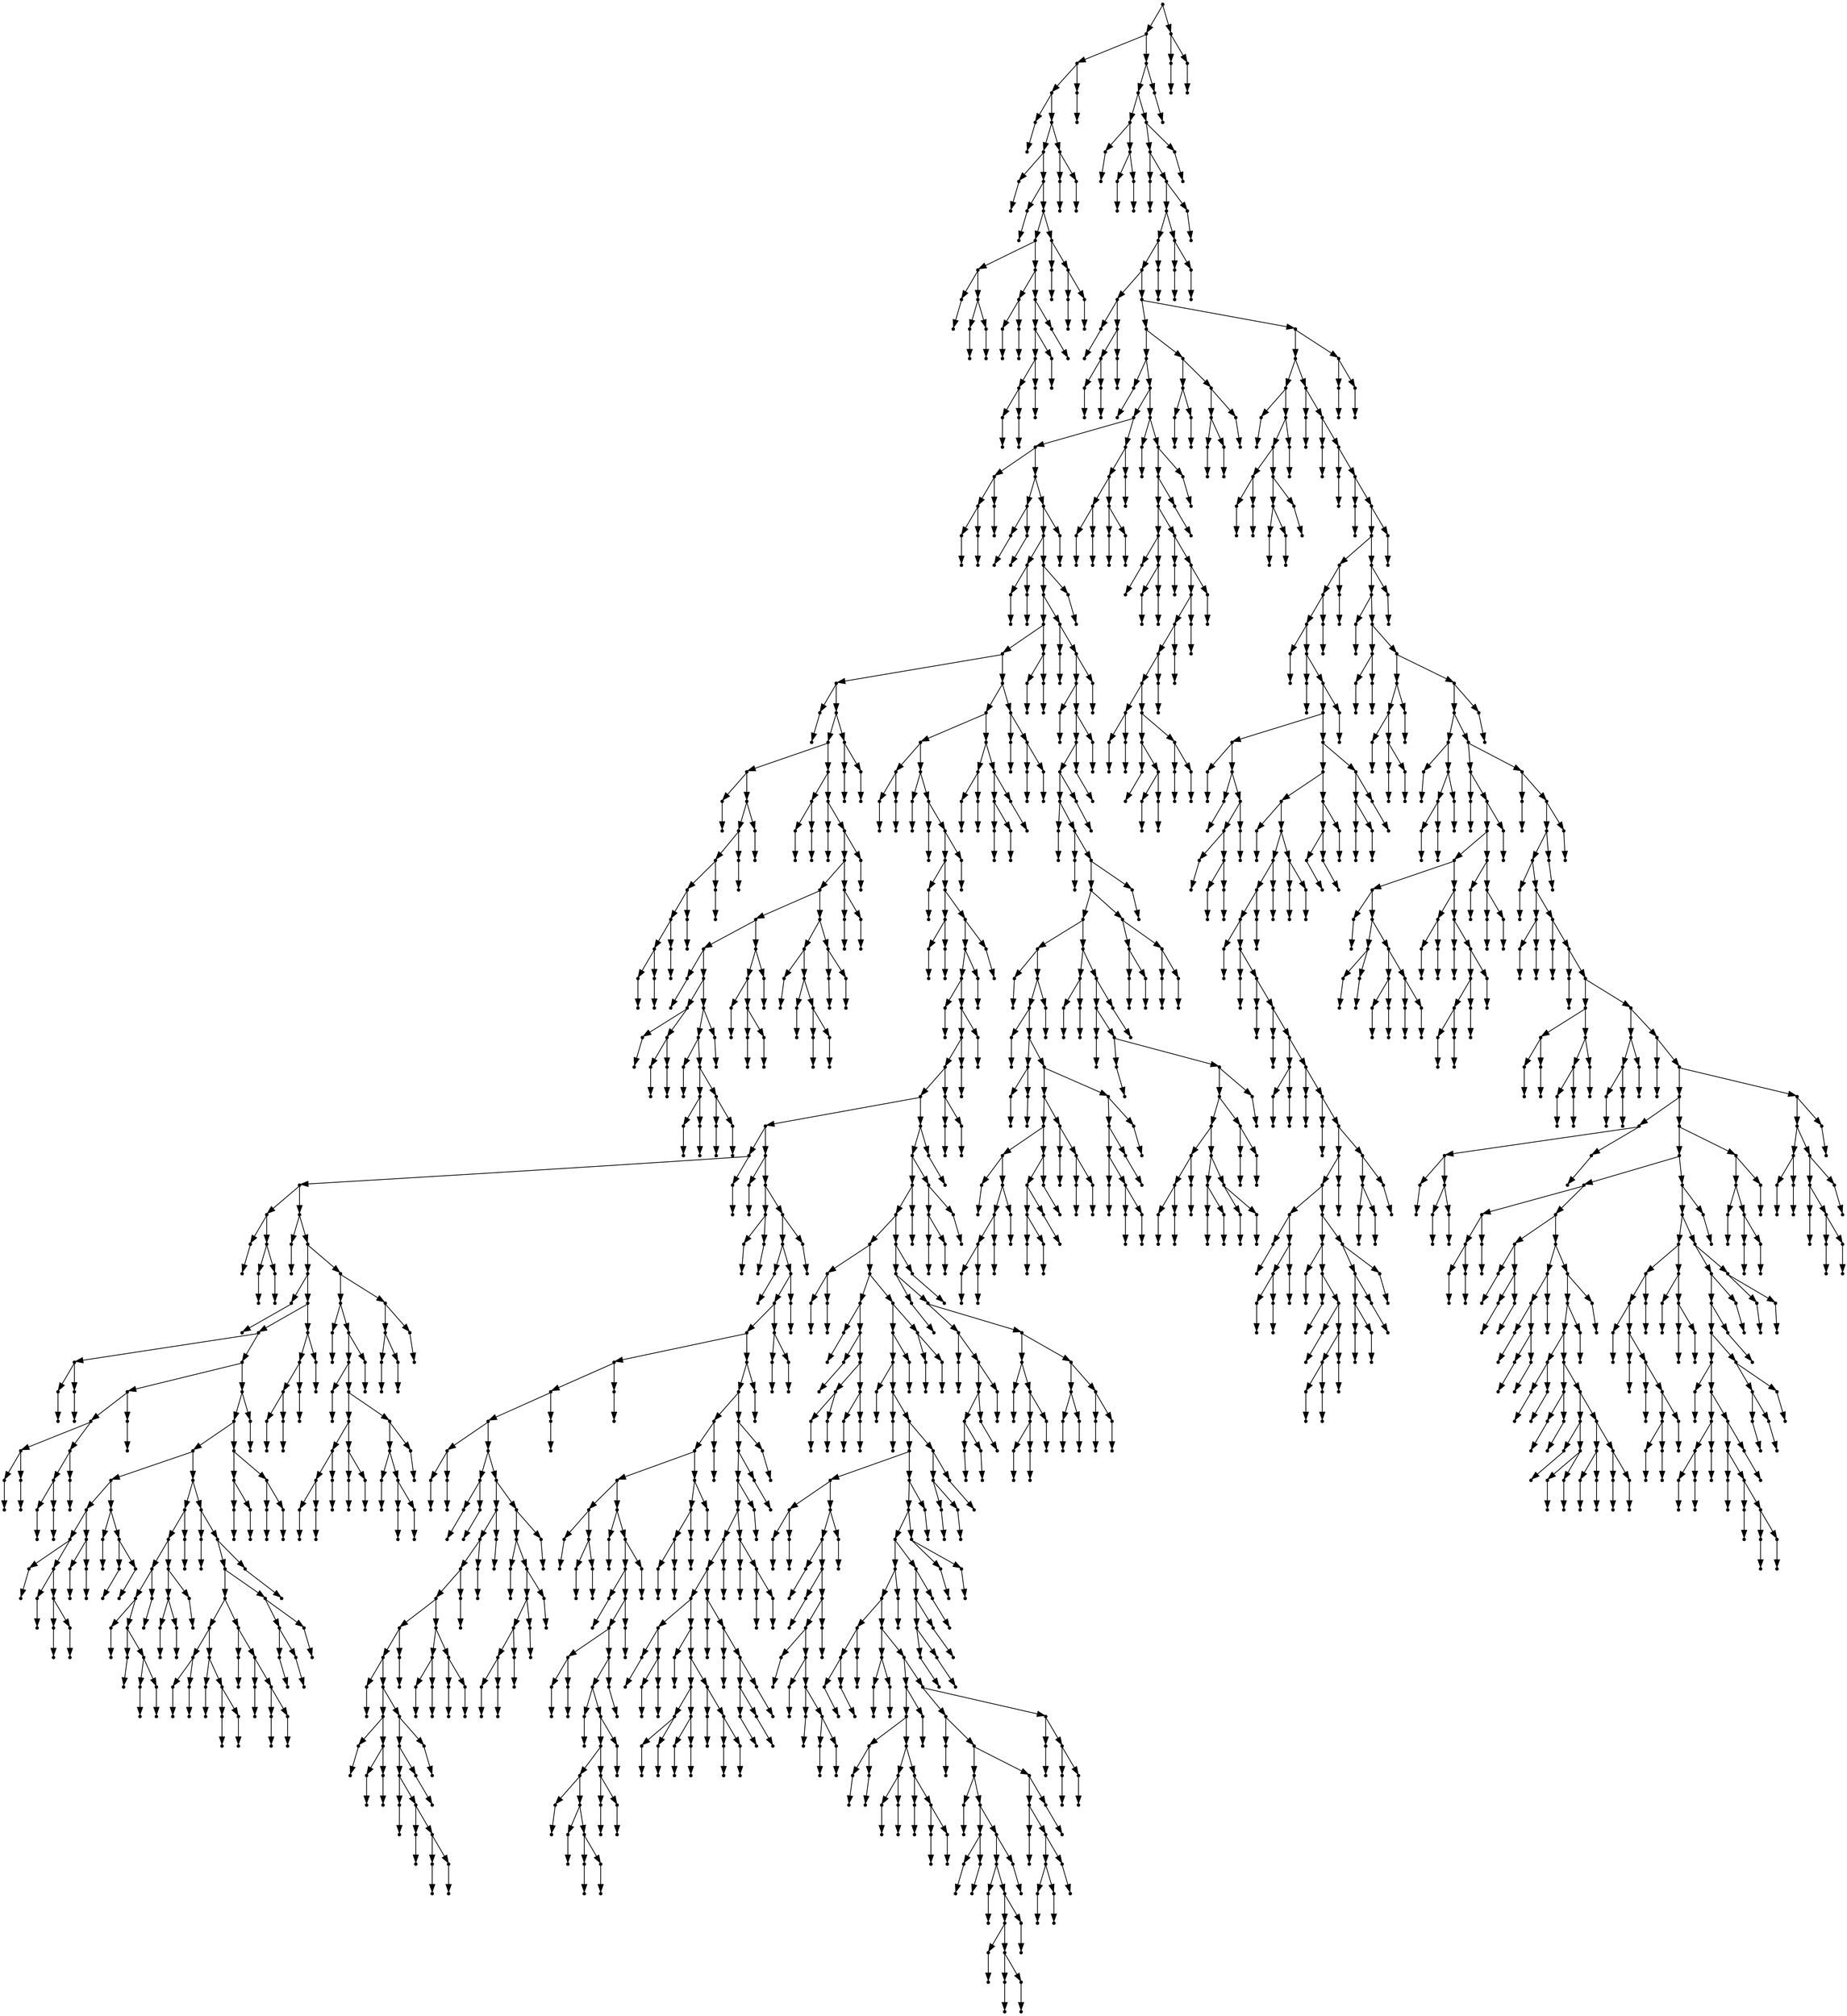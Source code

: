 digraph {
  1807 [shape=point];
  1801 [shape=point];
  55 [shape=point];
  52 [shape=point];
  1 [shape=point];
  0 [shape=point];
  51 [shape=point];
  45 [shape=point];
  3 [shape=point];
  2 [shape=point];
  44 [shape=point];
  5 [shape=point];
  4 [shape=point];
  43 [shape=point];
  34 [shape=point];
  13 [shape=point];
  7 [shape=point];
  6 [shape=point];
  12 [shape=point];
  9 [shape=point];
  8 [shape=point];
  11 [shape=point];
  10 [shape=point];
  33 [shape=point];
  18 [shape=point];
  15 [shape=point];
  14 [shape=point];
  17 [shape=point];
  16 [shape=point];
  32 [shape=point];
  29 [shape=point];
  26 [shape=point];
  23 [shape=point];
  20 [shape=point];
  19 [shape=point];
  22 [shape=point];
  21 [shape=point];
  25 [shape=point];
  24 [shape=point];
  28 [shape=point];
  27 [shape=point];
  31 [shape=point];
  30 [shape=point];
  42 [shape=point];
  36 [shape=point];
  35 [shape=point];
  41 [shape=point];
  38 [shape=point];
  37 [shape=point];
  40 [shape=point];
  39 [shape=point];
  50 [shape=point];
  47 [shape=point];
  46 [shape=point];
  49 [shape=point];
  48 [shape=point];
  54 [shape=point];
  53 [shape=point];
  1800 [shape=point];
  1797 [shape=point];
  63 [shape=point];
  57 [shape=point];
  56 [shape=point];
  62 [shape=point];
  59 [shape=point];
  58 [shape=point];
  61 [shape=point];
  60 [shape=point];
  1796 [shape=point];
  1793 [shape=point];
  65 [shape=point];
  64 [shape=point];
  1792 [shape=point];
  1789 [shape=point];
  1783 [shape=point];
  1780 [shape=point];
  76 [shape=point];
  67 [shape=point];
  66 [shape=point];
  75 [shape=point];
  72 [shape=point];
  69 [shape=point];
  68 [shape=point];
  71 [shape=point];
  70 [shape=point];
  74 [shape=point];
  73 [shape=point];
  1779 [shape=point];
  1251 [shape=point];
  1236 [shape=point];
  78 [shape=point];
  77 [shape=point];
  1235 [shape=point];
  1181 [shape=point];
  1166 [shape=point];
  86 [shape=point];
  83 [shape=point];
  80 [shape=point];
  79 [shape=point];
  82 [shape=point];
  81 [shape=point];
  85 [shape=point];
  84 [shape=point];
  1165 [shape=point];
  91 [shape=point];
  88 [shape=point];
  87 [shape=point];
  90 [shape=point];
  89 [shape=point];
  1164 [shape=point];
  1161 [shape=point];
  96 [shape=point];
  93 [shape=point];
  92 [shape=point];
  95 [shape=point];
  94 [shape=point];
  1160 [shape=point];
  1157 [shape=point];
  1007 [shape=point];
  1001 [shape=point];
  206 [shape=point];
  98 [shape=point];
  97 [shape=point];
  205 [shape=point];
  199 [shape=point];
  121 [shape=point];
  100 [shape=point];
  99 [shape=point];
  120 [shape=point];
  117 [shape=point];
  114 [shape=point];
  111 [shape=point];
  108 [shape=point];
  105 [shape=point];
  102 [shape=point];
  101 [shape=point];
  104 [shape=point];
  103 [shape=point];
  107 [shape=point];
  106 [shape=point];
  110 [shape=point];
  109 [shape=point];
  113 [shape=point];
  112 [shape=point];
  116 [shape=point];
  115 [shape=point];
  119 [shape=point];
  118 [shape=point];
  198 [shape=point];
  126 [shape=point];
  123 [shape=point];
  122 [shape=point];
  125 [shape=point];
  124 [shape=point];
  197 [shape=point];
  128 [shape=point];
  127 [shape=point];
  196 [shape=point];
  193 [shape=point];
  187 [shape=point];
  169 [shape=point];
  157 [shape=point];
  130 [shape=point];
  129 [shape=point];
  156 [shape=point];
  138 [shape=point];
  132 [shape=point];
  131 [shape=point];
  137 [shape=point];
  134 [shape=point];
  133 [shape=point];
  136 [shape=point];
  135 [shape=point];
  155 [shape=point];
  152 [shape=point];
  140 [shape=point];
  139 [shape=point];
  151 [shape=point];
  145 [shape=point];
  142 [shape=point];
  141 [shape=point];
  144 [shape=point];
  143 [shape=point];
  150 [shape=point];
  147 [shape=point];
  146 [shape=point];
  149 [shape=point];
  148 [shape=point];
  154 [shape=point];
  153 [shape=point];
  168 [shape=point];
  165 [shape=point];
  159 [shape=point];
  158 [shape=point];
  164 [shape=point];
  161 [shape=point];
  160 [shape=point];
  163 [shape=point];
  162 [shape=point];
  167 [shape=point];
  166 [shape=point];
  186 [shape=point];
  180 [shape=point];
  171 [shape=point];
  170 [shape=point];
  179 [shape=point];
  173 [shape=point];
  172 [shape=point];
  178 [shape=point];
  175 [shape=point];
  174 [shape=point];
  177 [shape=point];
  176 [shape=point];
  185 [shape=point];
  182 [shape=point];
  181 [shape=point];
  184 [shape=point];
  183 [shape=point];
  192 [shape=point];
  189 [shape=point];
  188 [shape=point];
  191 [shape=point];
  190 [shape=point];
  195 [shape=point];
  194 [shape=point];
  204 [shape=point];
  201 [shape=point];
  200 [shape=point];
  203 [shape=point];
  202 [shape=point];
  1000 [shape=point];
  991 [shape=point];
  976 [shape=point];
  211 [shape=point];
  208 [shape=point];
  207 [shape=point];
  210 [shape=point];
  209 [shape=point];
  975 [shape=point];
  213 [shape=point];
  212 [shape=point];
  974 [shape=point];
  215 [shape=point];
  214 [shape=point];
  973 [shape=point];
  970 [shape=point];
  217 [shape=point];
  216 [shape=point];
  969 [shape=point];
  222 [shape=point];
  219 [shape=point];
  218 [shape=point];
  221 [shape=point];
  220 [shape=point];
  968 [shape=point];
  965 [shape=point];
  962 [shape=point];
  224 [shape=point];
  223 [shape=point];
  961 [shape=point];
  958 [shape=point];
  955 [shape=point];
  949 [shape=point];
  691 [shape=point];
  433 [shape=point];
  430 [shape=point];
  232 [shape=point];
  226 [shape=point];
  225 [shape=point];
  231 [shape=point];
  228 [shape=point];
  227 [shape=point];
  230 [shape=point];
  229 [shape=point];
  429 [shape=point];
  234 [shape=point];
  233 [shape=point];
  428 [shape=point];
  383 [shape=point];
  236 [shape=point];
  235 [shape=point];
  382 [shape=point];
  370 [shape=point];
  241 [shape=point];
  238 [shape=point];
  237 [shape=point];
  240 [shape=point];
  239 [shape=point];
  369 [shape=point];
  258 [shape=point];
  255 [shape=point];
  246 [shape=point];
  243 [shape=point];
  242 [shape=point];
  245 [shape=point];
  244 [shape=point];
  254 [shape=point];
  251 [shape=point];
  248 [shape=point];
  247 [shape=point];
  250 [shape=point];
  249 [shape=point];
  253 [shape=point];
  252 [shape=point];
  257 [shape=point];
  256 [shape=point];
  368 [shape=point];
  365 [shape=point];
  353 [shape=point];
  284 [shape=point];
  275 [shape=point];
  269 [shape=point];
  260 [shape=point];
  259 [shape=point];
  268 [shape=point];
  262 [shape=point];
  261 [shape=point];
  267 [shape=point];
  264 [shape=point];
  263 [shape=point];
  266 [shape=point];
  265 [shape=point];
  274 [shape=point];
  271 [shape=point];
  270 [shape=point];
  273 [shape=point];
  272 [shape=point];
  283 [shape=point];
  277 [shape=point];
  276 [shape=point];
  282 [shape=point];
  279 [shape=point];
  278 [shape=point];
  281 [shape=point];
  280 [shape=point];
  352 [shape=point];
  310 [shape=point];
  307 [shape=point];
  298 [shape=point];
  295 [shape=point];
  286 [shape=point];
  285 [shape=point];
  294 [shape=point];
  288 [shape=point];
  287 [shape=point];
  293 [shape=point];
  290 [shape=point];
  289 [shape=point];
  292 [shape=point];
  291 [shape=point];
  297 [shape=point];
  296 [shape=point];
  306 [shape=point];
  303 [shape=point];
  300 [shape=point];
  299 [shape=point];
  302 [shape=point];
  301 [shape=point];
  305 [shape=point];
  304 [shape=point];
  309 [shape=point];
  308 [shape=point];
  351 [shape=point];
  312 [shape=point];
  311 [shape=point];
  350 [shape=point];
  347 [shape=point];
  338 [shape=point];
  326 [shape=point];
  317 [shape=point];
  314 [shape=point];
  313 [shape=point];
  316 [shape=point];
  315 [shape=point];
  325 [shape=point];
  319 [shape=point];
  318 [shape=point];
  324 [shape=point];
  321 [shape=point];
  320 [shape=point];
  323 [shape=point];
  322 [shape=point];
  337 [shape=point];
  328 [shape=point];
  327 [shape=point];
  336 [shape=point];
  330 [shape=point];
  329 [shape=point];
  335 [shape=point];
  332 [shape=point];
  331 [shape=point];
  334 [shape=point];
  333 [shape=point];
  346 [shape=point];
  343 [shape=point];
  340 [shape=point];
  339 [shape=point];
  342 [shape=point];
  341 [shape=point];
  345 [shape=point];
  344 [shape=point];
  349 [shape=point];
  348 [shape=point];
  364 [shape=point];
  358 [shape=point];
  355 [shape=point];
  354 [shape=point];
  357 [shape=point];
  356 [shape=point];
  363 [shape=point];
  360 [shape=point];
  359 [shape=point];
  362 [shape=point];
  361 [shape=point];
  367 [shape=point];
  366 [shape=point];
  381 [shape=point];
  378 [shape=point];
  375 [shape=point];
  372 [shape=point];
  371 [shape=point];
  374 [shape=point];
  373 [shape=point];
  377 [shape=point];
  376 [shape=point];
  380 [shape=point];
  379 [shape=point];
  427 [shape=point];
  418 [shape=point];
  385 [shape=point];
  384 [shape=point];
  417 [shape=point];
  414 [shape=point];
  387 [shape=point];
  386 [shape=point];
  413 [shape=point];
  401 [shape=point];
  395 [shape=point];
  392 [shape=point];
  389 [shape=point];
  388 [shape=point];
  391 [shape=point];
  390 [shape=point];
  394 [shape=point];
  393 [shape=point];
  400 [shape=point];
  397 [shape=point];
  396 [shape=point];
  399 [shape=point];
  398 [shape=point];
  412 [shape=point];
  409 [shape=point];
  403 [shape=point];
  402 [shape=point];
  408 [shape=point];
  405 [shape=point];
  404 [shape=point];
  407 [shape=point];
  406 [shape=point];
  411 [shape=point];
  410 [shape=point];
  416 [shape=point];
  415 [shape=point];
  426 [shape=point];
  423 [shape=point];
  420 [shape=point];
  419 [shape=point];
  422 [shape=point];
  421 [shape=point];
  425 [shape=point];
  424 [shape=point];
  432 [shape=point];
  431 [shape=point];
  690 [shape=point];
  435 [shape=point];
  434 [shape=point];
  689 [shape=point];
  440 [shape=point];
  437 [shape=point];
  436 [shape=point];
  439 [shape=point];
  438 [shape=point];
  688 [shape=point];
  685 [shape=point];
  442 [shape=point];
  441 [shape=point];
  684 [shape=point];
  681 [shape=point];
  675 [shape=point];
  534 [shape=point];
  531 [shape=point];
  528 [shape=point];
  447 [shape=point];
  444 [shape=point];
  443 [shape=point];
  446 [shape=point];
  445 [shape=point];
  527 [shape=point];
  452 [shape=point];
  449 [shape=point];
  448 [shape=point];
  451 [shape=point];
  450 [shape=point];
  526 [shape=point];
  505 [shape=point];
  502 [shape=point];
  499 [shape=point];
  496 [shape=point];
  484 [shape=point];
  481 [shape=point];
  454 [shape=point];
  453 [shape=point];
  480 [shape=point];
  462 [shape=point];
  456 [shape=point];
  455 [shape=point];
  461 [shape=point];
  458 [shape=point];
  457 [shape=point];
  460 [shape=point];
  459 [shape=point];
  479 [shape=point];
  476 [shape=point];
  473 [shape=point];
  464 [shape=point];
  463 [shape=point];
  472 [shape=point];
  466 [shape=point];
  465 [shape=point];
  471 [shape=point];
  468 [shape=point];
  467 [shape=point];
  470 [shape=point];
  469 [shape=point];
  475 [shape=point];
  474 [shape=point];
  478 [shape=point];
  477 [shape=point];
  483 [shape=point];
  482 [shape=point];
  495 [shape=point];
  489 [shape=point];
  486 [shape=point];
  485 [shape=point];
  488 [shape=point];
  487 [shape=point];
  494 [shape=point];
  491 [shape=point];
  490 [shape=point];
  493 [shape=point];
  492 [shape=point];
  498 [shape=point];
  497 [shape=point];
  501 [shape=point];
  500 [shape=point];
  504 [shape=point];
  503 [shape=point];
  525 [shape=point];
  522 [shape=point];
  507 [shape=point];
  506 [shape=point];
  521 [shape=point];
  518 [shape=point];
  515 [shape=point];
  512 [shape=point];
  509 [shape=point];
  508 [shape=point];
  511 [shape=point];
  510 [shape=point];
  514 [shape=point];
  513 [shape=point];
  517 [shape=point];
  516 [shape=point];
  520 [shape=point];
  519 [shape=point];
  524 [shape=point];
  523 [shape=point];
  530 [shape=point];
  529 [shape=point];
  533 [shape=point];
  532 [shape=point];
  674 [shape=point];
  671 [shape=point];
  602 [shape=point];
  599 [shape=point];
  587 [shape=point];
  542 [shape=point];
  536 [shape=point];
  535 [shape=point];
  541 [shape=point];
  538 [shape=point];
  537 [shape=point];
  540 [shape=point];
  539 [shape=point];
  586 [shape=point];
  544 [shape=point];
  543 [shape=point];
  585 [shape=point];
  582 [shape=point];
  546 [shape=point];
  545 [shape=point];
  581 [shape=point];
  578 [shape=point];
  551 [shape=point];
  548 [shape=point];
  547 [shape=point];
  550 [shape=point];
  549 [shape=point];
  577 [shape=point];
  574 [shape=point];
  553 [shape=point];
  552 [shape=point];
  573 [shape=point];
  570 [shape=point];
  564 [shape=point];
  555 [shape=point];
  554 [shape=point];
  563 [shape=point];
  557 [shape=point];
  556 [shape=point];
  562 [shape=point];
  559 [shape=point];
  558 [shape=point];
  561 [shape=point];
  560 [shape=point];
  569 [shape=point];
  566 [shape=point];
  565 [shape=point];
  568 [shape=point];
  567 [shape=point];
  572 [shape=point];
  571 [shape=point];
  576 [shape=point];
  575 [shape=point];
  580 [shape=point];
  579 [shape=point];
  584 [shape=point];
  583 [shape=point];
  598 [shape=point];
  595 [shape=point];
  592 [shape=point];
  589 [shape=point];
  588 [shape=point];
  591 [shape=point];
  590 [shape=point];
  594 [shape=point];
  593 [shape=point];
  597 [shape=point];
  596 [shape=point];
  601 [shape=point];
  600 [shape=point];
  670 [shape=point];
  667 [shape=point];
  664 [shape=point];
  661 [shape=point];
  652 [shape=point];
  649 [shape=point];
  634 [shape=point];
  610 [shape=point];
  604 [shape=point];
  603 [shape=point];
  609 [shape=point];
  606 [shape=point];
  605 [shape=point];
  608 [shape=point];
  607 [shape=point];
  633 [shape=point];
  612 [shape=point];
  611 [shape=point];
  632 [shape=point];
  623 [shape=point];
  617 [shape=point];
  614 [shape=point];
  613 [shape=point];
  616 [shape=point];
  615 [shape=point];
  622 [shape=point];
  619 [shape=point];
  618 [shape=point];
  621 [shape=point];
  620 [shape=point];
  631 [shape=point];
  625 [shape=point];
  624 [shape=point];
  630 [shape=point];
  627 [shape=point];
  626 [shape=point];
  629 [shape=point];
  628 [shape=point];
  648 [shape=point];
  636 [shape=point];
  635 [shape=point];
  647 [shape=point];
  638 [shape=point];
  637 [shape=point];
  646 [shape=point];
  643 [shape=point];
  640 [shape=point];
  639 [shape=point];
  642 [shape=point];
  641 [shape=point];
  645 [shape=point];
  644 [shape=point];
  651 [shape=point];
  650 [shape=point];
  660 [shape=point];
  654 [shape=point];
  653 [shape=point];
  659 [shape=point];
  656 [shape=point];
  655 [shape=point];
  658 [shape=point];
  657 [shape=point];
  663 [shape=point];
  662 [shape=point];
  666 [shape=point];
  665 [shape=point];
  669 [shape=point];
  668 [shape=point];
  673 [shape=point];
  672 [shape=point];
  680 [shape=point];
  677 [shape=point];
  676 [shape=point];
  679 [shape=point];
  678 [shape=point];
  683 [shape=point];
  682 [shape=point];
  687 [shape=point];
  686 [shape=point];
  948 [shape=point];
  945 [shape=point];
  936 [shape=point];
  933 [shape=point];
  888 [shape=point];
  696 [shape=point];
  693 [shape=point];
  692 [shape=point];
  695 [shape=point];
  694 [shape=point];
  887 [shape=point];
  713 [shape=point];
  698 [shape=point];
  697 [shape=point];
  712 [shape=point];
  700 [shape=point];
  699 [shape=point];
  711 [shape=point];
  705 [shape=point];
  702 [shape=point];
  701 [shape=point];
  704 [shape=point];
  703 [shape=point];
  710 [shape=point];
  707 [shape=point];
  706 [shape=point];
  709 [shape=point];
  708 [shape=point];
  886 [shape=point];
  880 [shape=point];
  877 [shape=point];
  715 [shape=point];
  714 [shape=point];
  876 [shape=point];
  717 [shape=point];
  716 [shape=point];
  875 [shape=point];
  866 [shape=point];
  749 [shape=point];
  722 [shape=point];
  719 [shape=point];
  718 [shape=point];
  721 [shape=point];
  720 [shape=point];
  748 [shape=point];
  745 [shape=point];
  724 [shape=point];
  723 [shape=point];
  744 [shape=point];
  726 [shape=point];
  725 [shape=point];
  743 [shape=point];
  740 [shape=point];
  728 [shape=point];
  727 [shape=point];
  739 [shape=point];
  730 [shape=point];
  729 [shape=point];
  738 [shape=point];
  732 [shape=point];
  731 [shape=point];
  737 [shape=point];
  734 [shape=point];
  733 [shape=point];
  736 [shape=point];
  735 [shape=point];
  742 [shape=point];
  741 [shape=point];
  747 [shape=point];
  746 [shape=point];
  865 [shape=point];
  862 [shape=point];
  856 [shape=point];
  844 [shape=point];
  841 [shape=point];
  757 [shape=point];
  754 [shape=point];
  751 [shape=point];
  750 [shape=point];
  753 [shape=point];
  752 [shape=point];
  756 [shape=point];
  755 [shape=point];
  840 [shape=point];
  762 [shape=point];
  759 [shape=point];
  758 [shape=point];
  761 [shape=point];
  760 [shape=point];
  839 [shape=point];
  785 [shape=point];
  782 [shape=point];
  767 [shape=point];
  764 [shape=point];
  763 [shape=point];
  766 [shape=point];
  765 [shape=point];
  781 [shape=point];
  772 [shape=point];
  769 [shape=point];
  768 [shape=point];
  771 [shape=point];
  770 [shape=point];
  780 [shape=point];
  774 [shape=point];
  773 [shape=point];
  779 [shape=point];
  776 [shape=point];
  775 [shape=point];
  778 [shape=point];
  777 [shape=point];
  784 [shape=point];
  783 [shape=point];
  838 [shape=point];
  829 [shape=point];
  787 [shape=point];
  786 [shape=point];
  828 [shape=point];
  813 [shape=point];
  789 [shape=point];
  788 [shape=point];
  812 [shape=point];
  794 [shape=point];
  791 [shape=point];
  790 [shape=point];
  793 [shape=point];
  792 [shape=point];
  811 [shape=point];
  808 [shape=point];
  796 [shape=point];
  795 [shape=point];
  807 [shape=point];
  804 [shape=point];
  798 [shape=point];
  797 [shape=point];
  803 [shape=point];
  800 [shape=point];
  799 [shape=point];
  802 [shape=point];
  801 [shape=point];
  806 [shape=point];
  805 [shape=point];
  810 [shape=point];
  809 [shape=point];
  827 [shape=point];
  824 [shape=point];
  815 [shape=point];
  814 [shape=point];
  823 [shape=point];
  820 [shape=point];
  817 [shape=point];
  816 [shape=point];
  819 [shape=point];
  818 [shape=point];
  822 [shape=point];
  821 [shape=point];
  826 [shape=point];
  825 [shape=point];
  837 [shape=point];
  831 [shape=point];
  830 [shape=point];
  836 [shape=point];
  833 [shape=point];
  832 [shape=point];
  835 [shape=point];
  834 [shape=point];
  843 [shape=point];
  842 [shape=point];
  855 [shape=point];
  852 [shape=point];
  849 [shape=point];
  846 [shape=point];
  845 [shape=point];
  848 [shape=point];
  847 [shape=point];
  851 [shape=point];
  850 [shape=point];
  854 [shape=point];
  853 [shape=point];
  861 [shape=point];
  858 [shape=point];
  857 [shape=point];
  860 [shape=point];
  859 [shape=point];
  864 [shape=point];
  863 [shape=point];
  874 [shape=point];
  871 [shape=point];
  868 [shape=point];
  867 [shape=point];
  870 [shape=point];
  869 [shape=point];
  873 [shape=point];
  872 [shape=point];
  879 [shape=point];
  878 [shape=point];
  885 [shape=point];
  882 [shape=point];
  881 [shape=point];
  884 [shape=point];
  883 [shape=point];
  932 [shape=point];
  929 [shape=point];
  890 [shape=point];
  889 [shape=point];
  928 [shape=point];
  904 [shape=point];
  892 [shape=point];
  891 [shape=point];
  903 [shape=point];
  900 [shape=point];
  897 [shape=point];
  894 [shape=point];
  893 [shape=point];
  896 [shape=point];
  895 [shape=point];
  899 [shape=point];
  898 [shape=point];
  902 [shape=point];
  901 [shape=point];
  927 [shape=point];
  915 [shape=point];
  906 [shape=point];
  905 [shape=point];
  914 [shape=point];
  911 [shape=point];
  908 [shape=point];
  907 [shape=point];
  910 [shape=point];
  909 [shape=point];
  913 [shape=point];
  912 [shape=point];
  926 [shape=point];
  920 [shape=point];
  917 [shape=point];
  916 [shape=point];
  919 [shape=point];
  918 [shape=point];
  925 [shape=point];
  922 [shape=point];
  921 [shape=point];
  924 [shape=point];
  923 [shape=point];
  931 [shape=point];
  930 [shape=point];
  935 [shape=point];
  934 [shape=point];
  944 [shape=point];
  941 [shape=point];
  938 [shape=point];
  937 [shape=point];
  940 [shape=point];
  939 [shape=point];
  943 [shape=point];
  942 [shape=point];
  947 [shape=point];
  946 [shape=point];
  954 [shape=point];
  951 [shape=point];
  950 [shape=point];
  953 [shape=point];
  952 [shape=point];
  957 [shape=point];
  956 [shape=point];
  960 [shape=point];
  959 [shape=point];
  964 [shape=point];
  963 [shape=point];
  967 [shape=point];
  966 [shape=point];
  972 [shape=point];
  971 [shape=point];
  990 [shape=point];
  981 [shape=point];
  978 [shape=point];
  977 [shape=point];
  980 [shape=point];
  979 [shape=point];
  989 [shape=point];
  986 [shape=point];
  983 [shape=point];
  982 [shape=point];
  985 [shape=point];
  984 [shape=point];
  988 [shape=point];
  987 [shape=point];
  999 [shape=point];
  993 [shape=point];
  992 [shape=point];
  998 [shape=point];
  995 [shape=point];
  994 [shape=point];
  997 [shape=point];
  996 [shape=point];
  1006 [shape=point];
  1003 [shape=point];
  1002 [shape=point];
  1005 [shape=point];
  1004 [shape=point];
  1156 [shape=point];
  1009 [shape=point];
  1008 [shape=point];
  1155 [shape=point];
  1152 [shape=point];
  1011 [shape=point];
  1010 [shape=point];
  1151 [shape=point];
  1148 [shape=point];
  1145 [shape=point];
  1142 [shape=point];
  1013 [shape=point];
  1012 [shape=point];
  1141 [shape=point];
  1015 [shape=point];
  1014 [shape=point];
  1140 [shape=point];
  1137 [shape=point];
  1125 [shape=point];
  1080 [shape=point];
  1017 [shape=point];
  1016 [shape=point];
  1079 [shape=point];
  1076 [shape=point];
  1019 [shape=point];
  1018 [shape=point];
  1075 [shape=point];
  1024 [shape=point];
  1021 [shape=point];
  1020 [shape=point];
  1023 [shape=point];
  1022 [shape=point];
  1074 [shape=point];
  1059 [shape=point];
  1050 [shape=point];
  1038 [shape=point];
  1026 [shape=point];
  1025 [shape=point];
  1037 [shape=point];
  1034 [shape=point];
  1031 [shape=point];
  1028 [shape=point];
  1027 [shape=point];
  1030 [shape=point];
  1029 [shape=point];
  1033 [shape=point];
  1032 [shape=point];
  1036 [shape=point];
  1035 [shape=point];
  1049 [shape=point];
  1046 [shape=point];
  1043 [shape=point];
  1040 [shape=point];
  1039 [shape=point];
  1042 [shape=point];
  1041 [shape=point];
  1045 [shape=point];
  1044 [shape=point];
  1048 [shape=point];
  1047 [shape=point];
  1058 [shape=point];
  1052 [shape=point];
  1051 [shape=point];
  1057 [shape=point];
  1054 [shape=point];
  1053 [shape=point];
  1056 [shape=point];
  1055 [shape=point];
  1073 [shape=point];
  1070 [shape=point];
  1067 [shape=point];
  1061 [shape=point];
  1060 [shape=point];
  1066 [shape=point];
  1063 [shape=point];
  1062 [shape=point];
  1065 [shape=point];
  1064 [shape=point];
  1069 [shape=point];
  1068 [shape=point];
  1072 [shape=point];
  1071 [shape=point];
  1078 [shape=point];
  1077 [shape=point];
  1124 [shape=point];
  1085 [shape=point];
  1082 [shape=point];
  1081 [shape=point];
  1084 [shape=point];
  1083 [shape=point];
  1123 [shape=point];
  1120 [shape=point];
  1087 [shape=point];
  1086 [shape=point];
  1119 [shape=point];
  1089 [shape=point];
  1088 [shape=point];
  1118 [shape=point];
  1115 [shape=point];
  1109 [shape=point];
  1097 [shape=point];
  1094 [shape=point];
  1091 [shape=point];
  1090 [shape=point];
  1093 [shape=point];
  1092 [shape=point];
  1096 [shape=point];
  1095 [shape=point];
  1108 [shape=point];
  1102 [shape=point];
  1099 [shape=point];
  1098 [shape=point];
  1101 [shape=point];
  1100 [shape=point];
  1107 [shape=point];
  1104 [shape=point];
  1103 [shape=point];
  1106 [shape=point];
  1105 [shape=point];
  1114 [shape=point];
  1111 [shape=point];
  1110 [shape=point];
  1113 [shape=point];
  1112 [shape=point];
  1117 [shape=point];
  1116 [shape=point];
  1122 [shape=point];
  1121 [shape=point];
  1136 [shape=point];
  1130 [shape=point];
  1127 [shape=point];
  1126 [shape=point];
  1129 [shape=point];
  1128 [shape=point];
  1135 [shape=point];
  1132 [shape=point];
  1131 [shape=point];
  1134 [shape=point];
  1133 [shape=point];
  1139 [shape=point];
  1138 [shape=point];
  1144 [shape=point];
  1143 [shape=point];
  1147 [shape=point];
  1146 [shape=point];
  1150 [shape=point];
  1149 [shape=point];
  1154 [shape=point];
  1153 [shape=point];
  1159 [shape=point];
  1158 [shape=point];
  1163 [shape=point];
  1162 [shape=point];
  1180 [shape=point];
  1177 [shape=point];
  1171 [shape=point];
  1168 [shape=point];
  1167 [shape=point];
  1170 [shape=point];
  1169 [shape=point];
  1176 [shape=point];
  1173 [shape=point];
  1172 [shape=point];
  1175 [shape=point];
  1174 [shape=point];
  1179 [shape=point];
  1178 [shape=point];
  1234 [shape=point];
  1183 [shape=point];
  1182 [shape=point];
  1233 [shape=point];
  1230 [shape=point];
  1227 [shape=point];
  1191 [shape=point];
  1185 [shape=point];
  1184 [shape=point];
  1190 [shape=point];
  1187 [shape=point];
  1186 [shape=point];
  1189 [shape=point];
  1188 [shape=point];
  1226 [shape=point];
  1193 [shape=point];
  1192 [shape=point];
  1225 [shape=point];
  1222 [shape=point];
  1219 [shape=point];
  1216 [shape=point];
  1213 [shape=point];
  1198 [shape=point];
  1195 [shape=point];
  1194 [shape=point];
  1197 [shape=point];
  1196 [shape=point];
  1212 [shape=point];
  1206 [shape=point];
  1200 [shape=point];
  1199 [shape=point];
  1205 [shape=point];
  1202 [shape=point];
  1201 [shape=point];
  1204 [shape=point];
  1203 [shape=point];
  1211 [shape=point];
  1208 [shape=point];
  1207 [shape=point];
  1210 [shape=point];
  1209 [shape=point];
  1215 [shape=point];
  1214 [shape=point];
  1218 [shape=point];
  1217 [shape=point];
  1221 [shape=point];
  1220 [shape=point];
  1224 [shape=point];
  1223 [shape=point];
  1229 [shape=point];
  1228 [shape=point];
  1232 [shape=point];
  1231 [shape=point];
  1250 [shape=point];
  1241 [shape=point];
  1238 [shape=point];
  1237 [shape=point];
  1240 [shape=point];
  1239 [shape=point];
  1249 [shape=point];
  1246 [shape=point];
  1243 [shape=point];
  1242 [shape=point];
  1245 [shape=point];
  1244 [shape=point];
  1248 [shape=point];
  1247 [shape=point];
  1778 [shape=point];
  1772 [shape=point];
  1271 [shape=point];
  1253 [shape=point];
  1252 [shape=point];
  1270 [shape=point];
  1267 [shape=point];
  1258 [shape=point];
  1255 [shape=point];
  1254 [shape=point];
  1257 [shape=point];
  1256 [shape=point];
  1266 [shape=point];
  1263 [shape=point];
  1260 [shape=point];
  1259 [shape=point];
  1262 [shape=point];
  1261 [shape=point];
  1265 [shape=point];
  1264 [shape=point];
  1269 [shape=point];
  1268 [shape=point];
  1771 [shape=point];
  1273 [shape=point];
  1272 [shape=point];
  1770 [shape=point];
  1275 [shape=point];
  1274 [shape=point];
  1769 [shape=point];
  1277 [shape=point];
  1276 [shape=point];
  1768 [shape=point];
  1279 [shape=point];
  1278 [shape=point];
  1767 [shape=point];
  1764 [shape=point];
  1422 [shape=point];
  1419 [shape=point];
  1416 [shape=point];
  1281 [shape=point];
  1280 [shape=point];
  1415 [shape=point];
  1283 [shape=point];
  1282 [shape=point];
  1414 [shape=point];
  1411 [shape=point];
  1300 [shape=point];
  1285 [shape=point];
  1284 [shape=point];
  1299 [shape=point];
  1287 [shape=point];
  1286 [shape=point];
  1298 [shape=point];
  1295 [shape=point];
  1289 [shape=point];
  1288 [shape=point];
  1294 [shape=point];
  1291 [shape=point];
  1290 [shape=point];
  1293 [shape=point];
  1292 [shape=point];
  1297 [shape=point];
  1296 [shape=point];
  1410 [shape=point];
  1401 [shape=point];
  1392 [shape=point];
  1302 [shape=point];
  1301 [shape=point];
  1391 [shape=point];
  1385 [shape=point];
  1382 [shape=point];
  1379 [shape=point];
  1304 [shape=point];
  1303 [shape=point];
  1378 [shape=point];
  1306 [shape=point];
  1305 [shape=point];
  1377 [shape=point];
  1308 [shape=point];
  1307 [shape=point];
  1376 [shape=point];
  1310 [shape=point];
  1309 [shape=point];
  1375 [shape=point];
  1315 [shape=point];
  1312 [shape=point];
  1311 [shape=point];
  1314 [shape=point];
  1313 [shape=point];
  1374 [shape=point];
  1317 [shape=point];
  1316 [shape=point];
  1373 [shape=point];
  1319 [shape=point];
  1318 [shape=point];
  1372 [shape=point];
  1363 [shape=point];
  1360 [shape=point];
  1330 [shape=point];
  1321 [shape=point];
  1320 [shape=point];
  1329 [shape=point];
  1326 [shape=point];
  1323 [shape=point];
  1322 [shape=point];
  1325 [shape=point];
  1324 [shape=point];
  1328 [shape=point];
  1327 [shape=point];
  1359 [shape=point];
  1347 [shape=point];
  1332 [shape=point];
  1331 [shape=point];
  1346 [shape=point];
  1334 [shape=point];
  1333 [shape=point];
  1345 [shape=point];
  1336 [shape=point];
  1335 [shape=point];
  1344 [shape=point];
  1341 [shape=point];
  1338 [shape=point];
  1337 [shape=point];
  1340 [shape=point];
  1339 [shape=point];
  1343 [shape=point];
  1342 [shape=point];
  1358 [shape=point];
  1355 [shape=point];
  1352 [shape=point];
  1349 [shape=point];
  1348 [shape=point];
  1351 [shape=point];
  1350 [shape=point];
  1354 [shape=point];
  1353 [shape=point];
  1357 [shape=point];
  1356 [shape=point];
  1362 [shape=point];
  1361 [shape=point];
  1371 [shape=point];
  1368 [shape=point];
  1365 [shape=point];
  1364 [shape=point];
  1367 [shape=point];
  1366 [shape=point];
  1370 [shape=point];
  1369 [shape=point];
  1381 [shape=point];
  1380 [shape=point];
  1384 [shape=point];
  1383 [shape=point];
  1390 [shape=point];
  1387 [shape=point];
  1386 [shape=point];
  1389 [shape=point];
  1388 [shape=point];
  1400 [shape=point];
  1397 [shape=point];
  1394 [shape=point];
  1393 [shape=point];
  1396 [shape=point];
  1395 [shape=point];
  1399 [shape=point];
  1398 [shape=point];
  1409 [shape=point];
  1406 [shape=point];
  1403 [shape=point];
  1402 [shape=point];
  1405 [shape=point];
  1404 [shape=point];
  1408 [shape=point];
  1407 [shape=point];
  1413 [shape=point];
  1412 [shape=point];
  1418 [shape=point];
  1417 [shape=point];
  1421 [shape=point];
  1420 [shape=point];
  1763 [shape=point];
  1760 [shape=point];
  1424 [shape=point];
  1423 [shape=point];
  1759 [shape=point];
  1429 [shape=point];
  1426 [shape=point];
  1425 [shape=point];
  1428 [shape=point];
  1427 [shape=point];
  1758 [shape=point];
  1440 [shape=point];
  1437 [shape=point];
  1431 [shape=point];
  1430 [shape=point];
  1436 [shape=point];
  1433 [shape=point];
  1432 [shape=point];
  1435 [shape=point];
  1434 [shape=point];
  1439 [shape=point];
  1438 [shape=point];
  1757 [shape=point];
  1754 [shape=point];
  1451 [shape=point];
  1442 [shape=point];
  1441 [shape=point];
  1450 [shape=point];
  1447 [shape=point];
  1444 [shape=point];
  1443 [shape=point];
  1446 [shape=point];
  1445 [shape=point];
  1449 [shape=point];
  1448 [shape=point];
  1753 [shape=point];
  1507 [shape=point];
  1453 [shape=point];
  1452 [shape=point];
  1506 [shape=point];
  1503 [shape=point];
  1494 [shape=point];
  1473 [shape=point];
  1455 [shape=point];
  1454 [shape=point];
  1472 [shape=point];
  1460 [shape=point];
  1457 [shape=point];
  1456 [shape=point];
  1459 [shape=point];
  1458 [shape=point];
  1471 [shape=point];
  1465 [shape=point];
  1462 [shape=point];
  1461 [shape=point];
  1464 [shape=point];
  1463 [shape=point];
  1470 [shape=point];
  1467 [shape=point];
  1466 [shape=point];
  1469 [shape=point];
  1468 [shape=point];
  1493 [shape=point];
  1478 [shape=point];
  1475 [shape=point];
  1474 [shape=point];
  1477 [shape=point];
  1476 [shape=point];
  1492 [shape=point];
  1480 [shape=point];
  1479 [shape=point];
  1491 [shape=point];
  1488 [shape=point];
  1485 [shape=point];
  1482 [shape=point];
  1481 [shape=point];
  1484 [shape=point];
  1483 [shape=point];
  1487 [shape=point];
  1486 [shape=point];
  1490 [shape=point];
  1489 [shape=point];
  1502 [shape=point];
  1496 [shape=point];
  1495 [shape=point];
  1501 [shape=point];
  1498 [shape=point];
  1497 [shape=point];
  1500 [shape=point];
  1499 [shape=point];
  1505 [shape=point];
  1504 [shape=point];
  1752 [shape=point];
  1509 [shape=point];
  1508 [shape=point];
  1751 [shape=point];
  1748 [shape=point];
  1745 [shape=point];
  1511 [shape=point];
  1510 [shape=point];
  1744 [shape=point];
  1516 [shape=point];
  1513 [shape=point];
  1512 [shape=point];
  1515 [shape=point];
  1514 [shape=point];
  1743 [shape=point];
  1518 [shape=point];
  1517 [shape=point];
  1742 [shape=point];
  1520 [shape=point];
  1519 [shape=point];
  1741 [shape=point];
  1534 [shape=point];
  1525 [shape=point];
  1522 [shape=point];
  1521 [shape=point];
  1524 [shape=point];
  1523 [shape=point];
  1533 [shape=point];
  1530 [shape=point];
  1527 [shape=point];
  1526 [shape=point];
  1529 [shape=point];
  1528 [shape=point];
  1532 [shape=point];
  1531 [shape=point];
  1740 [shape=point];
  1542 [shape=point];
  1539 [shape=point];
  1536 [shape=point];
  1535 [shape=point];
  1538 [shape=point];
  1537 [shape=point];
  1541 [shape=point];
  1540 [shape=point];
  1739 [shape=point];
  1544 [shape=point];
  1543 [shape=point];
  1738 [shape=point];
  1717 [shape=point];
  1555 [shape=point];
  1552 [shape=point];
  1546 [shape=point];
  1545 [shape=point];
  1551 [shape=point];
  1548 [shape=point];
  1547 [shape=point];
  1550 [shape=point];
  1549 [shape=point];
  1554 [shape=point];
  1553 [shape=point];
  1716 [shape=point];
  1704 [shape=point];
  1623 [shape=point];
  1563 [shape=point];
  1560 [shape=point];
  1557 [shape=point];
  1556 [shape=point];
  1559 [shape=point];
  1558 [shape=point];
  1562 [shape=point];
  1561 [shape=point];
  1622 [shape=point];
  1571 [shape=point];
  1565 [shape=point];
  1564 [shape=point];
  1570 [shape=point];
  1567 [shape=point];
  1566 [shape=point];
  1569 [shape=point];
  1568 [shape=point];
  1621 [shape=point];
  1582 [shape=point];
  1579 [shape=point];
  1573 [shape=point];
  1572 [shape=point];
  1578 [shape=point];
  1575 [shape=point];
  1574 [shape=point];
  1577 [shape=point];
  1576 [shape=point];
  1581 [shape=point];
  1580 [shape=point];
  1620 [shape=point];
  1617 [shape=point];
  1614 [shape=point];
  1587 [shape=point];
  1584 [shape=point];
  1583 [shape=point];
  1586 [shape=point];
  1585 [shape=point];
  1613 [shape=point];
  1592 [shape=point];
  1589 [shape=point];
  1588 [shape=point];
  1591 [shape=point];
  1590 [shape=point];
  1612 [shape=point];
  1600 [shape=point];
  1594 [shape=point];
  1593 [shape=point];
  1599 [shape=point];
  1596 [shape=point];
  1595 [shape=point];
  1598 [shape=point];
  1597 [shape=point];
  1611 [shape=point];
  1605 [shape=point];
  1602 [shape=point];
  1601 [shape=point];
  1604 [shape=point];
  1603 [shape=point];
  1610 [shape=point];
  1607 [shape=point];
  1606 [shape=point];
  1609 [shape=point];
  1608 [shape=point];
  1616 [shape=point];
  1615 [shape=point];
  1619 [shape=point];
  1618 [shape=point];
  1703 [shape=point];
  1700 [shape=point];
  1652 [shape=point];
  1643 [shape=point];
  1640 [shape=point];
  1625 [shape=point];
  1624 [shape=point];
  1639 [shape=point];
  1627 [shape=point];
  1626 [shape=point];
  1638 [shape=point];
  1629 [shape=point];
  1628 [shape=point];
  1637 [shape=point];
  1634 [shape=point];
  1631 [shape=point];
  1630 [shape=point];
  1633 [shape=point];
  1632 [shape=point];
  1636 [shape=point];
  1635 [shape=point];
  1642 [shape=point];
  1641 [shape=point];
  1651 [shape=point];
  1645 [shape=point];
  1644 [shape=point];
  1650 [shape=point];
  1647 [shape=point];
  1646 [shape=point];
  1649 [shape=point];
  1648 [shape=point];
  1699 [shape=point];
  1693 [shape=point];
  1690 [shape=point];
  1687 [shape=point];
  1678 [shape=point];
  1654 [shape=point];
  1653 [shape=point];
  1677 [shape=point];
  1662 [shape=point];
  1659 [shape=point];
  1656 [shape=point];
  1655 [shape=point];
  1658 [shape=point];
  1657 [shape=point];
  1661 [shape=point];
  1660 [shape=point];
  1676 [shape=point];
  1673 [shape=point];
  1664 [shape=point];
  1663 [shape=point];
  1672 [shape=point];
  1666 [shape=point];
  1665 [shape=point];
  1671 [shape=point];
  1668 [shape=point];
  1667 [shape=point];
  1670 [shape=point];
  1669 [shape=point];
  1675 [shape=point];
  1674 [shape=point];
  1686 [shape=point];
  1683 [shape=point];
  1680 [shape=point];
  1679 [shape=point];
  1682 [shape=point];
  1681 [shape=point];
  1685 [shape=point];
  1684 [shape=point];
  1689 [shape=point];
  1688 [shape=point];
  1692 [shape=point];
  1691 [shape=point];
  1698 [shape=point];
  1695 [shape=point];
  1694 [shape=point];
  1697 [shape=point];
  1696 [shape=point];
  1702 [shape=point];
  1701 [shape=point];
  1715 [shape=point];
  1712 [shape=point];
  1706 [shape=point];
  1705 [shape=point];
  1711 [shape=point];
  1708 [shape=point];
  1707 [shape=point];
  1710 [shape=point];
  1709 [shape=point];
  1714 [shape=point];
  1713 [shape=point];
  1737 [shape=point];
  1734 [shape=point];
  1722 [shape=point];
  1719 [shape=point];
  1718 [shape=point];
  1721 [shape=point];
  1720 [shape=point];
  1733 [shape=point];
  1730 [shape=point];
  1724 [shape=point];
  1723 [shape=point];
  1729 [shape=point];
  1726 [shape=point];
  1725 [shape=point];
  1728 [shape=point];
  1727 [shape=point];
  1732 [shape=point];
  1731 [shape=point];
  1736 [shape=point];
  1735 [shape=point];
  1747 [shape=point];
  1746 [shape=point];
  1750 [shape=point];
  1749 [shape=point];
  1756 [shape=point];
  1755 [shape=point];
  1762 [shape=point];
  1761 [shape=point];
  1766 [shape=point];
  1765 [shape=point];
  1777 [shape=point];
  1774 [shape=point];
  1773 [shape=point];
  1776 [shape=point];
  1775 [shape=point];
  1782 [shape=point];
  1781 [shape=point];
  1788 [shape=point];
  1785 [shape=point];
  1784 [shape=point];
  1787 [shape=point];
  1786 [shape=point];
  1791 [shape=point];
  1790 [shape=point];
  1795 [shape=point];
  1794 [shape=point];
  1799 [shape=point];
  1798 [shape=point];
  1806 [shape=point];
  1803 [shape=point];
  1802 [shape=point];
  1805 [shape=point];
  1804 [shape=point];
1807 -> 1801;
1801 -> 55;
55 -> 52;
52 -> 1;
1 -> 0;
52 -> 51;
51 -> 45;
45 -> 3;
3 -> 2;
45 -> 44;
44 -> 5;
5 -> 4;
44 -> 43;
43 -> 34;
34 -> 13;
13 -> 7;
7 -> 6;
13 -> 12;
12 -> 9;
9 -> 8;
12 -> 11;
11 -> 10;
34 -> 33;
33 -> 18;
18 -> 15;
15 -> 14;
18 -> 17;
17 -> 16;
33 -> 32;
32 -> 29;
29 -> 26;
26 -> 23;
23 -> 20;
20 -> 19;
23 -> 22;
22 -> 21;
26 -> 25;
25 -> 24;
29 -> 28;
28 -> 27;
32 -> 31;
31 -> 30;
43 -> 42;
42 -> 36;
36 -> 35;
42 -> 41;
41 -> 38;
38 -> 37;
41 -> 40;
40 -> 39;
51 -> 50;
50 -> 47;
47 -> 46;
50 -> 49;
49 -> 48;
55 -> 54;
54 -> 53;
1801 -> 1800;
1800 -> 1797;
1797 -> 63;
63 -> 57;
57 -> 56;
63 -> 62;
62 -> 59;
59 -> 58;
62 -> 61;
61 -> 60;
1797 -> 1796;
1796 -> 1793;
1793 -> 65;
65 -> 64;
1793 -> 1792;
1792 -> 1789;
1789 -> 1783;
1783 -> 1780;
1780 -> 76;
76 -> 67;
67 -> 66;
76 -> 75;
75 -> 72;
72 -> 69;
69 -> 68;
72 -> 71;
71 -> 70;
75 -> 74;
74 -> 73;
1780 -> 1779;
1779 -> 1251;
1251 -> 1236;
1236 -> 78;
78 -> 77;
1236 -> 1235;
1235 -> 1181;
1181 -> 1166;
1166 -> 86;
86 -> 83;
83 -> 80;
80 -> 79;
83 -> 82;
82 -> 81;
86 -> 85;
85 -> 84;
1166 -> 1165;
1165 -> 91;
91 -> 88;
88 -> 87;
91 -> 90;
90 -> 89;
1165 -> 1164;
1164 -> 1161;
1161 -> 96;
96 -> 93;
93 -> 92;
96 -> 95;
95 -> 94;
1161 -> 1160;
1160 -> 1157;
1157 -> 1007;
1007 -> 1001;
1001 -> 206;
206 -> 98;
98 -> 97;
206 -> 205;
205 -> 199;
199 -> 121;
121 -> 100;
100 -> 99;
121 -> 120;
120 -> 117;
117 -> 114;
114 -> 111;
111 -> 108;
108 -> 105;
105 -> 102;
102 -> 101;
105 -> 104;
104 -> 103;
108 -> 107;
107 -> 106;
111 -> 110;
110 -> 109;
114 -> 113;
113 -> 112;
117 -> 116;
116 -> 115;
120 -> 119;
119 -> 118;
199 -> 198;
198 -> 126;
126 -> 123;
123 -> 122;
126 -> 125;
125 -> 124;
198 -> 197;
197 -> 128;
128 -> 127;
197 -> 196;
196 -> 193;
193 -> 187;
187 -> 169;
169 -> 157;
157 -> 130;
130 -> 129;
157 -> 156;
156 -> 138;
138 -> 132;
132 -> 131;
138 -> 137;
137 -> 134;
134 -> 133;
137 -> 136;
136 -> 135;
156 -> 155;
155 -> 152;
152 -> 140;
140 -> 139;
152 -> 151;
151 -> 145;
145 -> 142;
142 -> 141;
145 -> 144;
144 -> 143;
151 -> 150;
150 -> 147;
147 -> 146;
150 -> 149;
149 -> 148;
155 -> 154;
154 -> 153;
169 -> 168;
168 -> 165;
165 -> 159;
159 -> 158;
165 -> 164;
164 -> 161;
161 -> 160;
164 -> 163;
163 -> 162;
168 -> 167;
167 -> 166;
187 -> 186;
186 -> 180;
180 -> 171;
171 -> 170;
180 -> 179;
179 -> 173;
173 -> 172;
179 -> 178;
178 -> 175;
175 -> 174;
178 -> 177;
177 -> 176;
186 -> 185;
185 -> 182;
182 -> 181;
185 -> 184;
184 -> 183;
193 -> 192;
192 -> 189;
189 -> 188;
192 -> 191;
191 -> 190;
196 -> 195;
195 -> 194;
205 -> 204;
204 -> 201;
201 -> 200;
204 -> 203;
203 -> 202;
1001 -> 1000;
1000 -> 991;
991 -> 976;
976 -> 211;
211 -> 208;
208 -> 207;
211 -> 210;
210 -> 209;
976 -> 975;
975 -> 213;
213 -> 212;
975 -> 974;
974 -> 215;
215 -> 214;
974 -> 973;
973 -> 970;
970 -> 217;
217 -> 216;
970 -> 969;
969 -> 222;
222 -> 219;
219 -> 218;
222 -> 221;
221 -> 220;
969 -> 968;
968 -> 965;
965 -> 962;
962 -> 224;
224 -> 223;
962 -> 961;
961 -> 958;
958 -> 955;
955 -> 949;
949 -> 691;
691 -> 433;
433 -> 430;
430 -> 232;
232 -> 226;
226 -> 225;
232 -> 231;
231 -> 228;
228 -> 227;
231 -> 230;
230 -> 229;
430 -> 429;
429 -> 234;
234 -> 233;
429 -> 428;
428 -> 383;
383 -> 236;
236 -> 235;
383 -> 382;
382 -> 370;
370 -> 241;
241 -> 238;
238 -> 237;
241 -> 240;
240 -> 239;
370 -> 369;
369 -> 258;
258 -> 255;
255 -> 246;
246 -> 243;
243 -> 242;
246 -> 245;
245 -> 244;
255 -> 254;
254 -> 251;
251 -> 248;
248 -> 247;
251 -> 250;
250 -> 249;
254 -> 253;
253 -> 252;
258 -> 257;
257 -> 256;
369 -> 368;
368 -> 365;
365 -> 353;
353 -> 284;
284 -> 275;
275 -> 269;
269 -> 260;
260 -> 259;
269 -> 268;
268 -> 262;
262 -> 261;
268 -> 267;
267 -> 264;
264 -> 263;
267 -> 266;
266 -> 265;
275 -> 274;
274 -> 271;
271 -> 270;
274 -> 273;
273 -> 272;
284 -> 283;
283 -> 277;
277 -> 276;
283 -> 282;
282 -> 279;
279 -> 278;
282 -> 281;
281 -> 280;
353 -> 352;
352 -> 310;
310 -> 307;
307 -> 298;
298 -> 295;
295 -> 286;
286 -> 285;
295 -> 294;
294 -> 288;
288 -> 287;
294 -> 293;
293 -> 290;
290 -> 289;
293 -> 292;
292 -> 291;
298 -> 297;
297 -> 296;
307 -> 306;
306 -> 303;
303 -> 300;
300 -> 299;
303 -> 302;
302 -> 301;
306 -> 305;
305 -> 304;
310 -> 309;
309 -> 308;
352 -> 351;
351 -> 312;
312 -> 311;
351 -> 350;
350 -> 347;
347 -> 338;
338 -> 326;
326 -> 317;
317 -> 314;
314 -> 313;
317 -> 316;
316 -> 315;
326 -> 325;
325 -> 319;
319 -> 318;
325 -> 324;
324 -> 321;
321 -> 320;
324 -> 323;
323 -> 322;
338 -> 337;
337 -> 328;
328 -> 327;
337 -> 336;
336 -> 330;
330 -> 329;
336 -> 335;
335 -> 332;
332 -> 331;
335 -> 334;
334 -> 333;
347 -> 346;
346 -> 343;
343 -> 340;
340 -> 339;
343 -> 342;
342 -> 341;
346 -> 345;
345 -> 344;
350 -> 349;
349 -> 348;
365 -> 364;
364 -> 358;
358 -> 355;
355 -> 354;
358 -> 357;
357 -> 356;
364 -> 363;
363 -> 360;
360 -> 359;
363 -> 362;
362 -> 361;
368 -> 367;
367 -> 366;
382 -> 381;
381 -> 378;
378 -> 375;
375 -> 372;
372 -> 371;
375 -> 374;
374 -> 373;
378 -> 377;
377 -> 376;
381 -> 380;
380 -> 379;
428 -> 427;
427 -> 418;
418 -> 385;
385 -> 384;
418 -> 417;
417 -> 414;
414 -> 387;
387 -> 386;
414 -> 413;
413 -> 401;
401 -> 395;
395 -> 392;
392 -> 389;
389 -> 388;
392 -> 391;
391 -> 390;
395 -> 394;
394 -> 393;
401 -> 400;
400 -> 397;
397 -> 396;
400 -> 399;
399 -> 398;
413 -> 412;
412 -> 409;
409 -> 403;
403 -> 402;
409 -> 408;
408 -> 405;
405 -> 404;
408 -> 407;
407 -> 406;
412 -> 411;
411 -> 410;
417 -> 416;
416 -> 415;
427 -> 426;
426 -> 423;
423 -> 420;
420 -> 419;
423 -> 422;
422 -> 421;
426 -> 425;
425 -> 424;
433 -> 432;
432 -> 431;
691 -> 690;
690 -> 435;
435 -> 434;
690 -> 689;
689 -> 440;
440 -> 437;
437 -> 436;
440 -> 439;
439 -> 438;
689 -> 688;
688 -> 685;
685 -> 442;
442 -> 441;
685 -> 684;
684 -> 681;
681 -> 675;
675 -> 534;
534 -> 531;
531 -> 528;
528 -> 447;
447 -> 444;
444 -> 443;
447 -> 446;
446 -> 445;
528 -> 527;
527 -> 452;
452 -> 449;
449 -> 448;
452 -> 451;
451 -> 450;
527 -> 526;
526 -> 505;
505 -> 502;
502 -> 499;
499 -> 496;
496 -> 484;
484 -> 481;
481 -> 454;
454 -> 453;
481 -> 480;
480 -> 462;
462 -> 456;
456 -> 455;
462 -> 461;
461 -> 458;
458 -> 457;
461 -> 460;
460 -> 459;
480 -> 479;
479 -> 476;
476 -> 473;
473 -> 464;
464 -> 463;
473 -> 472;
472 -> 466;
466 -> 465;
472 -> 471;
471 -> 468;
468 -> 467;
471 -> 470;
470 -> 469;
476 -> 475;
475 -> 474;
479 -> 478;
478 -> 477;
484 -> 483;
483 -> 482;
496 -> 495;
495 -> 489;
489 -> 486;
486 -> 485;
489 -> 488;
488 -> 487;
495 -> 494;
494 -> 491;
491 -> 490;
494 -> 493;
493 -> 492;
499 -> 498;
498 -> 497;
502 -> 501;
501 -> 500;
505 -> 504;
504 -> 503;
526 -> 525;
525 -> 522;
522 -> 507;
507 -> 506;
522 -> 521;
521 -> 518;
518 -> 515;
515 -> 512;
512 -> 509;
509 -> 508;
512 -> 511;
511 -> 510;
515 -> 514;
514 -> 513;
518 -> 517;
517 -> 516;
521 -> 520;
520 -> 519;
525 -> 524;
524 -> 523;
531 -> 530;
530 -> 529;
534 -> 533;
533 -> 532;
675 -> 674;
674 -> 671;
671 -> 602;
602 -> 599;
599 -> 587;
587 -> 542;
542 -> 536;
536 -> 535;
542 -> 541;
541 -> 538;
538 -> 537;
541 -> 540;
540 -> 539;
587 -> 586;
586 -> 544;
544 -> 543;
586 -> 585;
585 -> 582;
582 -> 546;
546 -> 545;
582 -> 581;
581 -> 578;
578 -> 551;
551 -> 548;
548 -> 547;
551 -> 550;
550 -> 549;
578 -> 577;
577 -> 574;
574 -> 553;
553 -> 552;
574 -> 573;
573 -> 570;
570 -> 564;
564 -> 555;
555 -> 554;
564 -> 563;
563 -> 557;
557 -> 556;
563 -> 562;
562 -> 559;
559 -> 558;
562 -> 561;
561 -> 560;
570 -> 569;
569 -> 566;
566 -> 565;
569 -> 568;
568 -> 567;
573 -> 572;
572 -> 571;
577 -> 576;
576 -> 575;
581 -> 580;
580 -> 579;
585 -> 584;
584 -> 583;
599 -> 598;
598 -> 595;
595 -> 592;
592 -> 589;
589 -> 588;
592 -> 591;
591 -> 590;
595 -> 594;
594 -> 593;
598 -> 597;
597 -> 596;
602 -> 601;
601 -> 600;
671 -> 670;
670 -> 667;
667 -> 664;
664 -> 661;
661 -> 652;
652 -> 649;
649 -> 634;
634 -> 610;
610 -> 604;
604 -> 603;
610 -> 609;
609 -> 606;
606 -> 605;
609 -> 608;
608 -> 607;
634 -> 633;
633 -> 612;
612 -> 611;
633 -> 632;
632 -> 623;
623 -> 617;
617 -> 614;
614 -> 613;
617 -> 616;
616 -> 615;
623 -> 622;
622 -> 619;
619 -> 618;
622 -> 621;
621 -> 620;
632 -> 631;
631 -> 625;
625 -> 624;
631 -> 630;
630 -> 627;
627 -> 626;
630 -> 629;
629 -> 628;
649 -> 648;
648 -> 636;
636 -> 635;
648 -> 647;
647 -> 638;
638 -> 637;
647 -> 646;
646 -> 643;
643 -> 640;
640 -> 639;
643 -> 642;
642 -> 641;
646 -> 645;
645 -> 644;
652 -> 651;
651 -> 650;
661 -> 660;
660 -> 654;
654 -> 653;
660 -> 659;
659 -> 656;
656 -> 655;
659 -> 658;
658 -> 657;
664 -> 663;
663 -> 662;
667 -> 666;
666 -> 665;
670 -> 669;
669 -> 668;
674 -> 673;
673 -> 672;
681 -> 680;
680 -> 677;
677 -> 676;
680 -> 679;
679 -> 678;
684 -> 683;
683 -> 682;
688 -> 687;
687 -> 686;
949 -> 948;
948 -> 945;
945 -> 936;
936 -> 933;
933 -> 888;
888 -> 696;
696 -> 693;
693 -> 692;
696 -> 695;
695 -> 694;
888 -> 887;
887 -> 713;
713 -> 698;
698 -> 697;
713 -> 712;
712 -> 700;
700 -> 699;
712 -> 711;
711 -> 705;
705 -> 702;
702 -> 701;
705 -> 704;
704 -> 703;
711 -> 710;
710 -> 707;
707 -> 706;
710 -> 709;
709 -> 708;
887 -> 886;
886 -> 880;
880 -> 877;
877 -> 715;
715 -> 714;
877 -> 876;
876 -> 717;
717 -> 716;
876 -> 875;
875 -> 866;
866 -> 749;
749 -> 722;
722 -> 719;
719 -> 718;
722 -> 721;
721 -> 720;
749 -> 748;
748 -> 745;
745 -> 724;
724 -> 723;
745 -> 744;
744 -> 726;
726 -> 725;
744 -> 743;
743 -> 740;
740 -> 728;
728 -> 727;
740 -> 739;
739 -> 730;
730 -> 729;
739 -> 738;
738 -> 732;
732 -> 731;
738 -> 737;
737 -> 734;
734 -> 733;
737 -> 736;
736 -> 735;
743 -> 742;
742 -> 741;
748 -> 747;
747 -> 746;
866 -> 865;
865 -> 862;
862 -> 856;
856 -> 844;
844 -> 841;
841 -> 757;
757 -> 754;
754 -> 751;
751 -> 750;
754 -> 753;
753 -> 752;
757 -> 756;
756 -> 755;
841 -> 840;
840 -> 762;
762 -> 759;
759 -> 758;
762 -> 761;
761 -> 760;
840 -> 839;
839 -> 785;
785 -> 782;
782 -> 767;
767 -> 764;
764 -> 763;
767 -> 766;
766 -> 765;
782 -> 781;
781 -> 772;
772 -> 769;
769 -> 768;
772 -> 771;
771 -> 770;
781 -> 780;
780 -> 774;
774 -> 773;
780 -> 779;
779 -> 776;
776 -> 775;
779 -> 778;
778 -> 777;
785 -> 784;
784 -> 783;
839 -> 838;
838 -> 829;
829 -> 787;
787 -> 786;
829 -> 828;
828 -> 813;
813 -> 789;
789 -> 788;
813 -> 812;
812 -> 794;
794 -> 791;
791 -> 790;
794 -> 793;
793 -> 792;
812 -> 811;
811 -> 808;
808 -> 796;
796 -> 795;
808 -> 807;
807 -> 804;
804 -> 798;
798 -> 797;
804 -> 803;
803 -> 800;
800 -> 799;
803 -> 802;
802 -> 801;
807 -> 806;
806 -> 805;
811 -> 810;
810 -> 809;
828 -> 827;
827 -> 824;
824 -> 815;
815 -> 814;
824 -> 823;
823 -> 820;
820 -> 817;
817 -> 816;
820 -> 819;
819 -> 818;
823 -> 822;
822 -> 821;
827 -> 826;
826 -> 825;
838 -> 837;
837 -> 831;
831 -> 830;
837 -> 836;
836 -> 833;
833 -> 832;
836 -> 835;
835 -> 834;
844 -> 843;
843 -> 842;
856 -> 855;
855 -> 852;
852 -> 849;
849 -> 846;
846 -> 845;
849 -> 848;
848 -> 847;
852 -> 851;
851 -> 850;
855 -> 854;
854 -> 853;
862 -> 861;
861 -> 858;
858 -> 857;
861 -> 860;
860 -> 859;
865 -> 864;
864 -> 863;
875 -> 874;
874 -> 871;
871 -> 868;
868 -> 867;
871 -> 870;
870 -> 869;
874 -> 873;
873 -> 872;
880 -> 879;
879 -> 878;
886 -> 885;
885 -> 882;
882 -> 881;
885 -> 884;
884 -> 883;
933 -> 932;
932 -> 929;
929 -> 890;
890 -> 889;
929 -> 928;
928 -> 904;
904 -> 892;
892 -> 891;
904 -> 903;
903 -> 900;
900 -> 897;
897 -> 894;
894 -> 893;
897 -> 896;
896 -> 895;
900 -> 899;
899 -> 898;
903 -> 902;
902 -> 901;
928 -> 927;
927 -> 915;
915 -> 906;
906 -> 905;
915 -> 914;
914 -> 911;
911 -> 908;
908 -> 907;
911 -> 910;
910 -> 909;
914 -> 913;
913 -> 912;
927 -> 926;
926 -> 920;
920 -> 917;
917 -> 916;
920 -> 919;
919 -> 918;
926 -> 925;
925 -> 922;
922 -> 921;
925 -> 924;
924 -> 923;
932 -> 931;
931 -> 930;
936 -> 935;
935 -> 934;
945 -> 944;
944 -> 941;
941 -> 938;
938 -> 937;
941 -> 940;
940 -> 939;
944 -> 943;
943 -> 942;
948 -> 947;
947 -> 946;
955 -> 954;
954 -> 951;
951 -> 950;
954 -> 953;
953 -> 952;
958 -> 957;
957 -> 956;
961 -> 960;
960 -> 959;
965 -> 964;
964 -> 963;
968 -> 967;
967 -> 966;
973 -> 972;
972 -> 971;
991 -> 990;
990 -> 981;
981 -> 978;
978 -> 977;
981 -> 980;
980 -> 979;
990 -> 989;
989 -> 986;
986 -> 983;
983 -> 982;
986 -> 985;
985 -> 984;
989 -> 988;
988 -> 987;
1000 -> 999;
999 -> 993;
993 -> 992;
999 -> 998;
998 -> 995;
995 -> 994;
998 -> 997;
997 -> 996;
1007 -> 1006;
1006 -> 1003;
1003 -> 1002;
1006 -> 1005;
1005 -> 1004;
1157 -> 1156;
1156 -> 1009;
1009 -> 1008;
1156 -> 1155;
1155 -> 1152;
1152 -> 1011;
1011 -> 1010;
1152 -> 1151;
1151 -> 1148;
1148 -> 1145;
1145 -> 1142;
1142 -> 1013;
1013 -> 1012;
1142 -> 1141;
1141 -> 1015;
1015 -> 1014;
1141 -> 1140;
1140 -> 1137;
1137 -> 1125;
1125 -> 1080;
1080 -> 1017;
1017 -> 1016;
1080 -> 1079;
1079 -> 1076;
1076 -> 1019;
1019 -> 1018;
1076 -> 1075;
1075 -> 1024;
1024 -> 1021;
1021 -> 1020;
1024 -> 1023;
1023 -> 1022;
1075 -> 1074;
1074 -> 1059;
1059 -> 1050;
1050 -> 1038;
1038 -> 1026;
1026 -> 1025;
1038 -> 1037;
1037 -> 1034;
1034 -> 1031;
1031 -> 1028;
1028 -> 1027;
1031 -> 1030;
1030 -> 1029;
1034 -> 1033;
1033 -> 1032;
1037 -> 1036;
1036 -> 1035;
1050 -> 1049;
1049 -> 1046;
1046 -> 1043;
1043 -> 1040;
1040 -> 1039;
1043 -> 1042;
1042 -> 1041;
1046 -> 1045;
1045 -> 1044;
1049 -> 1048;
1048 -> 1047;
1059 -> 1058;
1058 -> 1052;
1052 -> 1051;
1058 -> 1057;
1057 -> 1054;
1054 -> 1053;
1057 -> 1056;
1056 -> 1055;
1074 -> 1073;
1073 -> 1070;
1070 -> 1067;
1067 -> 1061;
1061 -> 1060;
1067 -> 1066;
1066 -> 1063;
1063 -> 1062;
1066 -> 1065;
1065 -> 1064;
1070 -> 1069;
1069 -> 1068;
1073 -> 1072;
1072 -> 1071;
1079 -> 1078;
1078 -> 1077;
1125 -> 1124;
1124 -> 1085;
1085 -> 1082;
1082 -> 1081;
1085 -> 1084;
1084 -> 1083;
1124 -> 1123;
1123 -> 1120;
1120 -> 1087;
1087 -> 1086;
1120 -> 1119;
1119 -> 1089;
1089 -> 1088;
1119 -> 1118;
1118 -> 1115;
1115 -> 1109;
1109 -> 1097;
1097 -> 1094;
1094 -> 1091;
1091 -> 1090;
1094 -> 1093;
1093 -> 1092;
1097 -> 1096;
1096 -> 1095;
1109 -> 1108;
1108 -> 1102;
1102 -> 1099;
1099 -> 1098;
1102 -> 1101;
1101 -> 1100;
1108 -> 1107;
1107 -> 1104;
1104 -> 1103;
1107 -> 1106;
1106 -> 1105;
1115 -> 1114;
1114 -> 1111;
1111 -> 1110;
1114 -> 1113;
1113 -> 1112;
1118 -> 1117;
1117 -> 1116;
1123 -> 1122;
1122 -> 1121;
1137 -> 1136;
1136 -> 1130;
1130 -> 1127;
1127 -> 1126;
1130 -> 1129;
1129 -> 1128;
1136 -> 1135;
1135 -> 1132;
1132 -> 1131;
1135 -> 1134;
1134 -> 1133;
1140 -> 1139;
1139 -> 1138;
1145 -> 1144;
1144 -> 1143;
1148 -> 1147;
1147 -> 1146;
1151 -> 1150;
1150 -> 1149;
1155 -> 1154;
1154 -> 1153;
1160 -> 1159;
1159 -> 1158;
1164 -> 1163;
1163 -> 1162;
1181 -> 1180;
1180 -> 1177;
1177 -> 1171;
1171 -> 1168;
1168 -> 1167;
1171 -> 1170;
1170 -> 1169;
1177 -> 1176;
1176 -> 1173;
1173 -> 1172;
1176 -> 1175;
1175 -> 1174;
1180 -> 1179;
1179 -> 1178;
1235 -> 1234;
1234 -> 1183;
1183 -> 1182;
1234 -> 1233;
1233 -> 1230;
1230 -> 1227;
1227 -> 1191;
1191 -> 1185;
1185 -> 1184;
1191 -> 1190;
1190 -> 1187;
1187 -> 1186;
1190 -> 1189;
1189 -> 1188;
1227 -> 1226;
1226 -> 1193;
1193 -> 1192;
1226 -> 1225;
1225 -> 1222;
1222 -> 1219;
1219 -> 1216;
1216 -> 1213;
1213 -> 1198;
1198 -> 1195;
1195 -> 1194;
1198 -> 1197;
1197 -> 1196;
1213 -> 1212;
1212 -> 1206;
1206 -> 1200;
1200 -> 1199;
1206 -> 1205;
1205 -> 1202;
1202 -> 1201;
1205 -> 1204;
1204 -> 1203;
1212 -> 1211;
1211 -> 1208;
1208 -> 1207;
1211 -> 1210;
1210 -> 1209;
1216 -> 1215;
1215 -> 1214;
1219 -> 1218;
1218 -> 1217;
1222 -> 1221;
1221 -> 1220;
1225 -> 1224;
1224 -> 1223;
1230 -> 1229;
1229 -> 1228;
1233 -> 1232;
1232 -> 1231;
1251 -> 1250;
1250 -> 1241;
1241 -> 1238;
1238 -> 1237;
1241 -> 1240;
1240 -> 1239;
1250 -> 1249;
1249 -> 1246;
1246 -> 1243;
1243 -> 1242;
1246 -> 1245;
1245 -> 1244;
1249 -> 1248;
1248 -> 1247;
1779 -> 1778;
1778 -> 1772;
1772 -> 1271;
1271 -> 1253;
1253 -> 1252;
1271 -> 1270;
1270 -> 1267;
1267 -> 1258;
1258 -> 1255;
1255 -> 1254;
1258 -> 1257;
1257 -> 1256;
1267 -> 1266;
1266 -> 1263;
1263 -> 1260;
1260 -> 1259;
1263 -> 1262;
1262 -> 1261;
1266 -> 1265;
1265 -> 1264;
1270 -> 1269;
1269 -> 1268;
1772 -> 1771;
1771 -> 1273;
1273 -> 1272;
1771 -> 1770;
1770 -> 1275;
1275 -> 1274;
1770 -> 1769;
1769 -> 1277;
1277 -> 1276;
1769 -> 1768;
1768 -> 1279;
1279 -> 1278;
1768 -> 1767;
1767 -> 1764;
1764 -> 1422;
1422 -> 1419;
1419 -> 1416;
1416 -> 1281;
1281 -> 1280;
1416 -> 1415;
1415 -> 1283;
1283 -> 1282;
1415 -> 1414;
1414 -> 1411;
1411 -> 1300;
1300 -> 1285;
1285 -> 1284;
1300 -> 1299;
1299 -> 1287;
1287 -> 1286;
1299 -> 1298;
1298 -> 1295;
1295 -> 1289;
1289 -> 1288;
1295 -> 1294;
1294 -> 1291;
1291 -> 1290;
1294 -> 1293;
1293 -> 1292;
1298 -> 1297;
1297 -> 1296;
1411 -> 1410;
1410 -> 1401;
1401 -> 1392;
1392 -> 1302;
1302 -> 1301;
1392 -> 1391;
1391 -> 1385;
1385 -> 1382;
1382 -> 1379;
1379 -> 1304;
1304 -> 1303;
1379 -> 1378;
1378 -> 1306;
1306 -> 1305;
1378 -> 1377;
1377 -> 1308;
1308 -> 1307;
1377 -> 1376;
1376 -> 1310;
1310 -> 1309;
1376 -> 1375;
1375 -> 1315;
1315 -> 1312;
1312 -> 1311;
1315 -> 1314;
1314 -> 1313;
1375 -> 1374;
1374 -> 1317;
1317 -> 1316;
1374 -> 1373;
1373 -> 1319;
1319 -> 1318;
1373 -> 1372;
1372 -> 1363;
1363 -> 1360;
1360 -> 1330;
1330 -> 1321;
1321 -> 1320;
1330 -> 1329;
1329 -> 1326;
1326 -> 1323;
1323 -> 1322;
1326 -> 1325;
1325 -> 1324;
1329 -> 1328;
1328 -> 1327;
1360 -> 1359;
1359 -> 1347;
1347 -> 1332;
1332 -> 1331;
1347 -> 1346;
1346 -> 1334;
1334 -> 1333;
1346 -> 1345;
1345 -> 1336;
1336 -> 1335;
1345 -> 1344;
1344 -> 1341;
1341 -> 1338;
1338 -> 1337;
1341 -> 1340;
1340 -> 1339;
1344 -> 1343;
1343 -> 1342;
1359 -> 1358;
1358 -> 1355;
1355 -> 1352;
1352 -> 1349;
1349 -> 1348;
1352 -> 1351;
1351 -> 1350;
1355 -> 1354;
1354 -> 1353;
1358 -> 1357;
1357 -> 1356;
1363 -> 1362;
1362 -> 1361;
1372 -> 1371;
1371 -> 1368;
1368 -> 1365;
1365 -> 1364;
1368 -> 1367;
1367 -> 1366;
1371 -> 1370;
1370 -> 1369;
1382 -> 1381;
1381 -> 1380;
1385 -> 1384;
1384 -> 1383;
1391 -> 1390;
1390 -> 1387;
1387 -> 1386;
1390 -> 1389;
1389 -> 1388;
1401 -> 1400;
1400 -> 1397;
1397 -> 1394;
1394 -> 1393;
1397 -> 1396;
1396 -> 1395;
1400 -> 1399;
1399 -> 1398;
1410 -> 1409;
1409 -> 1406;
1406 -> 1403;
1403 -> 1402;
1406 -> 1405;
1405 -> 1404;
1409 -> 1408;
1408 -> 1407;
1414 -> 1413;
1413 -> 1412;
1419 -> 1418;
1418 -> 1417;
1422 -> 1421;
1421 -> 1420;
1764 -> 1763;
1763 -> 1760;
1760 -> 1424;
1424 -> 1423;
1760 -> 1759;
1759 -> 1429;
1429 -> 1426;
1426 -> 1425;
1429 -> 1428;
1428 -> 1427;
1759 -> 1758;
1758 -> 1440;
1440 -> 1437;
1437 -> 1431;
1431 -> 1430;
1437 -> 1436;
1436 -> 1433;
1433 -> 1432;
1436 -> 1435;
1435 -> 1434;
1440 -> 1439;
1439 -> 1438;
1758 -> 1757;
1757 -> 1754;
1754 -> 1451;
1451 -> 1442;
1442 -> 1441;
1451 -> 1450;
1450 -> 1447;
1447 -> 1444;
1444 -> 1443;
1447 -> 1446;
1446 -> 1445;
1450 -> 1449;
1449 -> 1448;
1754 -> 1753;
1753 -> 1507;
1507 -> 1453;
1453 -> 1452;
1507 -> 1506;
1506 -> 1503;
1503 -> 1494;
1494 -> 1473;
1473 -> 1455;
1455 -> 1454;
1473 -> 1472;
1472 -> 1460;
1460 -> 1457;
1457 -> 1456;
1460 -> 1459;
1459 -> 1458;
1472 -> 1471;
1471 -> 1465;
1465 -> 1462;
1462 -> 1461;
1465 -> 1464;
1464 -> 1463;
1471 -> 1470;
1470 -> 1467;
1467 -> 1466;
1470 -> 1469;
1469 -> 1468;
1494 -> 1493;
1493 -> 1478;
1478 -> 1475;
1475 -> 1474;
1478 -> 1477;
1477 -> 1476;
1493 -> 1492;
1492 -> 1480;
1480 -> 1479;
1492 -> 1491;
1491 -> 1488;
1488 -> 1485;
1485 -> 1482;
1482 -> 1481;
1485 -> 1484;
1484 -> 1483;
1488 -> 1487;
1487 -> 1486;
1491 -> 1490;
1490 -> 1489;
1503 -> 1502;
1502 -> 1496;
1496 -> 1495;
1502 -> 1501;
1501 -> 1498;
1498 -> 1497;
1501 -> 1500;
1500 -> 1499;
1506 -> 1505;
1505 -> 1504;
1753 -> 1752;
1752 -> 1509;
1509 -> 1508;
1752 -> 1751;
1751 -> 1748;
1748 -> 1745;
1745 -> 1511;
1511 -> 1510;
1745 -> 1744;
1744 -> 1516;
1516 -> 1513;
1513 -> 1512;
1516 -> 1515;
1515 -> 1514;
1744 -> 1743;
1743 -> 1518;
1518 -> 1517;
1743 -> 1742;
1742 -> 1520;
1520 -> 1519;
1742 -> 1741;
1741 -> 1534;
1534 -> 1525;
1525 -> 1522;
1522 -> 1521;
1525 -> 1524;
1524 -> 1523;
1534 -> 1533;
1533 -> 1530;
1530 -> 1527;
1527 -> 1526;
1530 -> 1529;
1529 -> 1528;
1533 -> 1532;
1532 -> 1531;
1741 -> 1740;
1740 -> 1542;
1542 -> 1539;
1539 -> 1536;
1536 -> 1535;
1539 -> 1538;
1538 -> 1537;
1542 -> 1541;
1541 -> 1540;
1740 -> 1739;
1739 -> 1544;
1544 -> 1543;
1739 -> 1738;
1738 -> 1717;
1717 -> 1555;
1555 -> 1552;
1552 -> 1546;
1546 -> 1545;
1552 -> 1551;
1551 -> 1548;
1548 -> 1547;
1551 -> 1550;
1550 -> 1549;
1555 -> 1554;
1554 -> 1553;
1717 -> 1716;
1716 -> 1704;
1704 -> 1623;
1623 -> 1563;
1563 -> 1560;
1560 -> 1557;
1557 -> 1556;
1560 -> 1559;
1559 -> 1558;
1563 -> 1562;
1562 -> 1561;
1623 -> 1622;
1622 -> 1571;
1571 -> 1565;
1565 -> 1564;
1571 -> 1570;
1570 -> 1567;
1567 -> 1566;
1570 -> 1569;
1569 -> 1568;
1622 -> 1621;
1621 -> 1582;
1582 -> 1579;
1579 -> 1573;
1573 -> 1572;
1579 -> 1578;
1578 -> 1575;
1575 -> 1574;
1578 -> 1577;
1577 -> 1576;
1582 -> 1581;
1581 -> 1580;
1621 -> 1620;
1620 -> 1617;
1617 -> 1614;
1614 -> 1587;
1587 -> 1584;
1584 -> 1583;
1587 -> 1586;
1586 -> 1585;
1614 -> 1613;
1613 -> 1592;
1592 -> 1589;
1589 -> 1588;
1592 -> 1591;
1591 -> 1590;
1613 -> 1612;
1612 -> 1600;
1600 -> 1594;
1594 -> 1593;
1600 -> 1599;
1599 -> 1596;
1596 -> 1595;
1599 -> 1598;
1598 -> 1597;
1612 -> 1611;
1611 -> 1605;
1605 -> 1602;
1602 -> 1601;
1605 -> 1604;
1604 -> 1603;
1611 -> 1610;
1610 -> 1607;
1607 -> 1606;
1610 -> 1609;
1609 -> 1608;
1617 -> 1616;
1616 -> 1615;
1620 -> 1619;
1619 -> 1618;
1704 -> 1703;
1703 -> 1700;
1700 -> 1652;
1652 -> 1643;
1643 -> 1640;
1640 -> 1625;
1625 -> 1624;
1640 -> 1639;
1639 -> 1627;
1627 -> 1626;
1639 -> 1638;
1638 -> 1629;
1629 -> 1628;
1638 -> 1637;
1637 -> 1634;
1634 -> 1631;
1631 -> 1630;
1634 -> 1633;
1633 -> 1632;
1637 -> 1636;
1636 -> 1635;
1643 -> 1642;
1642 -> 1641;
1652 -> 1651;
1651 -> 1645;
1645 -> 1644;
1651 -> 1650;
1650 -> 1647;
1647 -> 1646;
1650 -> 1649;
1649 -> 1648;
1700 -> 1699;
1699 -> 1693;
1693 -> 1690;
1690 -> 1687;
1687 -> 1678;
1678 -> 1654;
1654 -> 1653;
1678 -> 1677;
1677 -> 1662;
1662 -> 1659;
1659 -> 1656;
1656 -> 1655;
1659 -> 1658;
1658 -> 1657;
1662 -> 1661;
1661 -> 1660;
1677 -> 1676;
1676 -> 1673;
1673 -> 1664;
1664 -> 1663;
1673 -> 1672;
1672 -> 1666;
1666 -> 1665;
1672 -> 1671;
1671 -> 1668;
1668 -> 1667;
1671 -> 1670;
1670 -> 1669;
1676 -> 1675;
1675 -> 1674;
1687 -> 1686;
1686 -> 1683;
1683 -> 1680;
1680 -> 1679;
1683 -> 1682;
1682 -> 1681;
1686 -> 1685;
1685 -> 1684;
1690 -> 1689;
1689 -> 1688;
1693 -> 1692;
1692 -> 1691;
1699 -> 1698;
1698 -> 1695;
1695 -> 1694;
1698 -> 1697;
1697 -> 1696;
1703 -> 1702;
1702 -> 1701;
1716 -> 1715;
1715 -> 1712;
1712 -> 1706;
1706 -> 1705;
1712 -> 1711;
1711 -> 1708;
1708 -> 1707;
1711 -> 1710;
1710 -> 1709;
1715 -> 1714;
1714 -> 1713;
1738 -> 1737;
1737 -> 1734;
1734 -> 1722;
1722 -> 1719;
1719 -> 1718;
1722 -> 1721;
1721 -> 1720;
1734 -> 1733;
1733 -> 1730;
1730 -> 1724;
1724 -> 1723;
1730 -> 1729;
1729 -> 1726;
1726 -> 1725;
1729 -> 1728;
1728 -> 1727;
1733 -> 1732;
1732 -> 1731;
1737 -> 1736;
1736 -> 1735;
1748 -> 1747;
1747 -> 1746;
1751 -> 1750;
1750 -> 1749;
1757 -> 1756;
1756 -> 1755;
1763 -> 1762;
1762 -> 1761;
1767 -> 1766;
1766 -> 1765;
1778 -> 1777;
1777 -> 1774;
1774 -> 1773;
1777 -> 1776;
1776 -> 1775;
1783 -> 1782;
1782 -> 1781;
1789 -> 1788;
1788 -> 1785;
1785 -> 1784;
1788 -> 1787;
1787 -> 1786;
1792 -> 1791;
1791 -> 1790;
1796 -> 1795;
1795 -> 1794;
1800 -> 1799;
1799 -> 1798;
1807 -> 1806;
1806 -> 1803;
1803 -> 1802;
1806 -> 1805;
1805 -> 1804;
}
